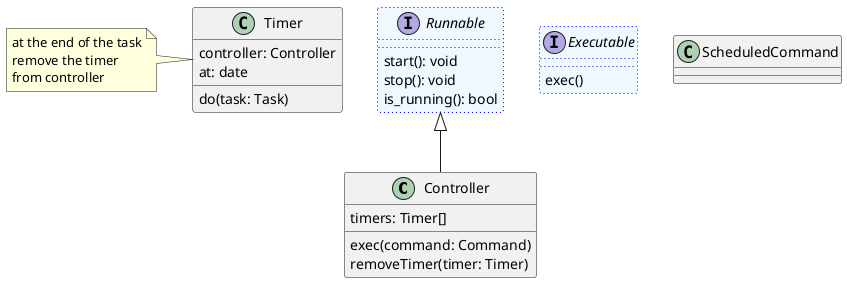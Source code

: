 @startuml
'https://plantuml.com/class-diagram

class Controller {
   timers: Timer[]
   exec(command: Command)
   removeTimer(timer: Timer)
}


interface Runnable #aliceblue ##[dotted]blue {
   start(): void
   stop(): void
   is_running(): bool
}

Runnable <|-- Controller

class Timer {
   controller: Controller
   at: date
   do(task: Task)
}
note left: at the end of the task\nremove the timer\nfrom controller


interface Executable #aliceblue ##[dotted]blue {
   exec()
}

class ScheduledCommand {

}

@enduml